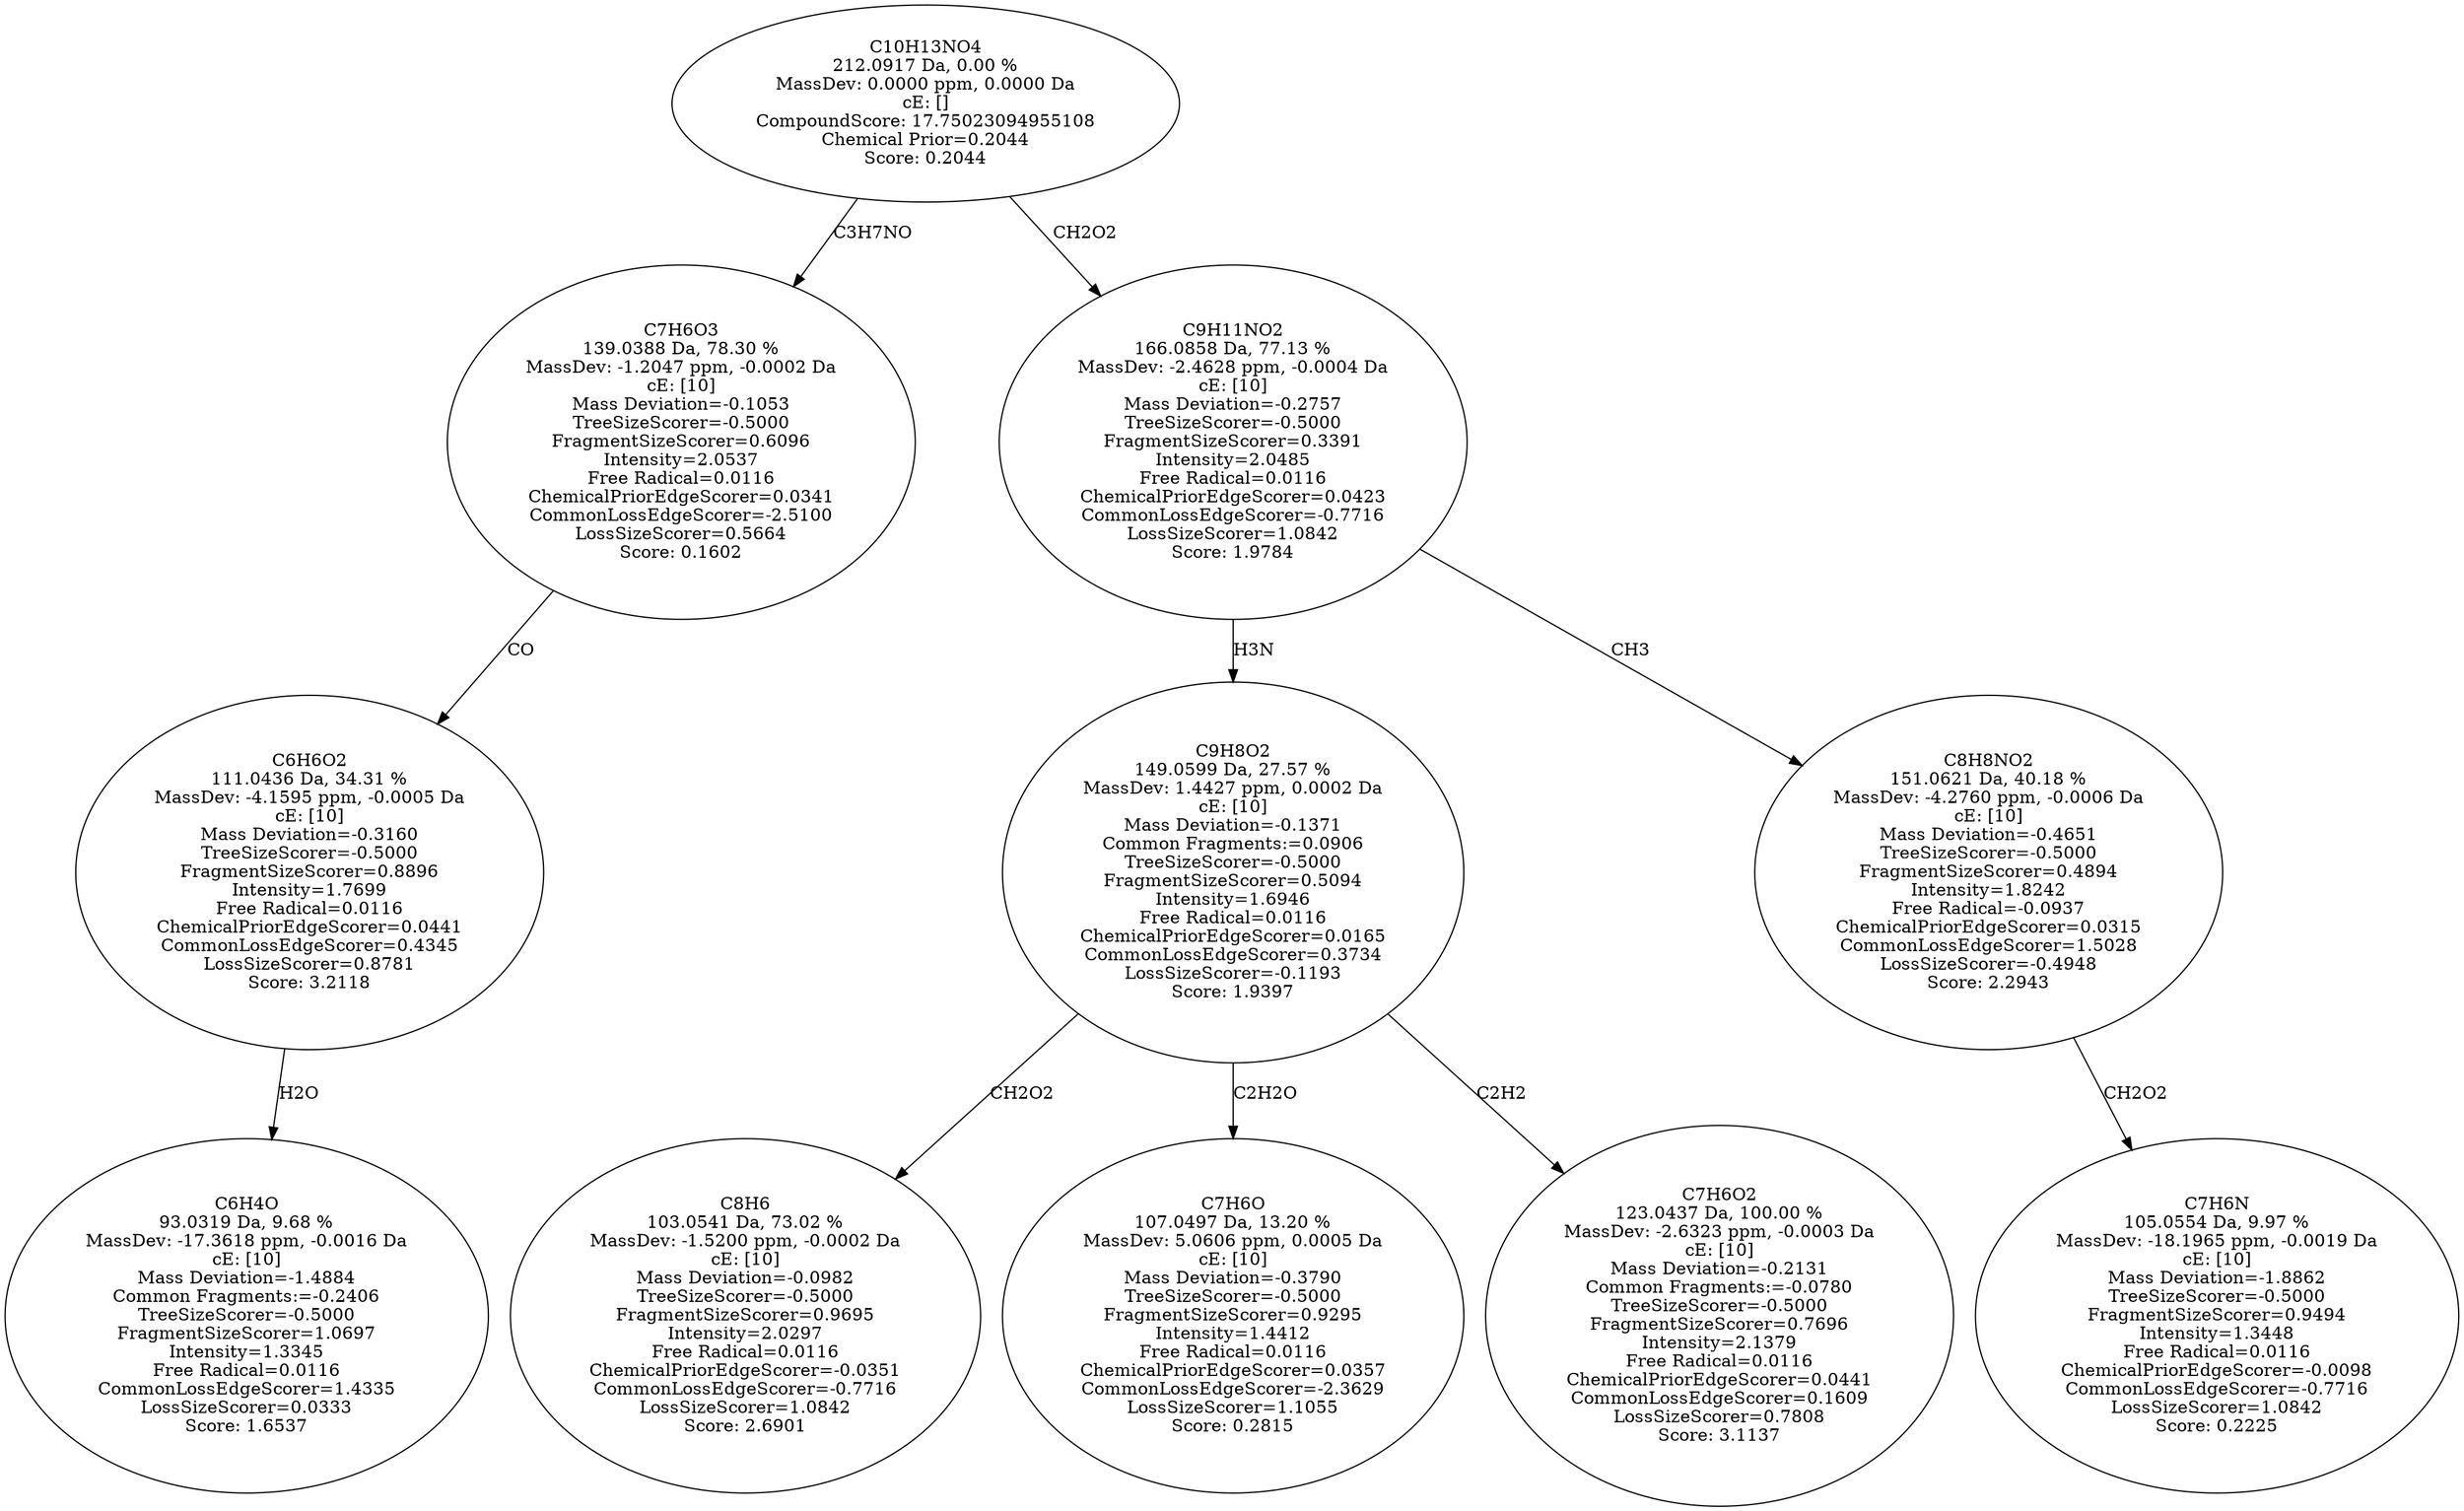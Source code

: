 strict digraph {
v1 [label="C6H4O\n93.0319 Da, 9.68 %\nMassDev: -17.3618 ppm, -0.0016 Da\ncE: [10]\nMass Deviation=-1.4884\nCommon Fragments:=-0.2406\nTreeSizeScorer=-0.5000\nFragmentSizeScorer=1.0697\nIntensity=1.3345\nFree Radical=0.0116\nCommonLossEdgeScorer=1.4335\nLossSizeScorer=0.0333\nScore: 1.6537"];
v2 [label="C6H6O2\n111.0436 Da, 34.31 %\nMassDev: -4.1595 ppm, -0.0005 Da\ncE: [10]\nMass Deviation=-0.3160\nTreeSizeScorer=-0.5000\nFragmentSizeScorer=0.8896\nIntensity=1.7699\nFree Radical=0.0116\nChemicalPriorEdgeScorer=0.0441\nCommonLossEdgeScorer=0.4345\nLossSizeScorer=0.8781\nScore: 3.2118"];
v3 [label="C7H6O3\n139.0388 Da, 78.30 %\nMassDev: -1.2047 ppm, -0.0002 Da\ncE: [10]\nMass Deviation=-0.1053\nTreeSizeScorer=-0.5000\nFragmentSizeScorer=0.6096\nIntensity=2.0537\nFree Radical=0.0116\nChemicalPriorEdgeScorer=0.0341\nCommonLossEdgeScorer=-2.5100\nLossSizeScorer=0.5664\nScore: 0.1602"];
v4 [label="C8H6\n103.0541 Da, 73.02 %\nMassDev: -1.5200 ppm, -0.0002 Da\ncE: [10]\nMass Deviation=-0.0982\nTreeSizeScorer=-0.5000\nFragmentSizeScorer=0.9695\nIntensity=2.0297\nFree Radical=0.0116\nChemicalPriorEdgeScorer=-0.0351\nCommonLossEdgeScorer=-0.7716\nLossSizeScorer=1.0842\nScore: 2.6901"];
v5 [label="C7H6O\n107.0497 Da, 13.20 %\nMassDev: 5.0606 ppm, 0.0005 Da\ncE: [10]\nMass Deviation=-0.3790\nTreeSizeScorer=-0.5000\nFragmentSizeScorer=0.9295\nIntensity=1.4412\nFree Radical=0.0116\nChemicalPriorEdgeScorer=0.0357\nCommonLossEdgeScorer=-2.3629\nLossSizeScorer=1.1055\nScore: 0.2815"];
v6 [label="C7H6O2\n123.0437 Da, 100.00 %\nMassDev: -2.6323 ppm, -0.0003 Da\ncE: [10]\nMass Deviation=-0.2131\nCommon Fragments:=-0.0780\nTreeSizeScorer=-0.5000\nFragmentSizeScorer=0.7696\nIntensity=2.1379\nFree Radical=0.0116\nChemicalPriorEdgeScorer=0.0441\nCommonLossEdgeScorer=0.1609\nLossSizeScorer=0.7808\nScore: 3.1137"];
v7 [label="C9H8O2\n149.0599 Da, 27.57 %\nMassDev: 1.4427 ppm, 0.0002 Da\ncE: [10]\nMass Deviation=-0.1371\nCommon Fragments:=0.0906\nTreeSizeScorer=-0.5000\nFragmentSizeScorer=0.5094\nIntensity=1.6946\nFree Radical=0.0116\nChemicalPriorEdgeScorer=0.0165\nCommonLossEdgeScorer=0.3734\nLossSizeScorer=-0.1193\nScore: 1.9397"];
v8 [label="C7H6N\n105.0554 Da, 9.97 %\nMassDev: -18.1965 ppm, -0.0019 Da\ncE: [10]\nMass Deviation=-1.8862\nTreeSizeScorer=-0.5000\nFragmentSizeScorer=0.9494\nIntensity=1.3448\nFree Radical=0.0116\nChemicalPriorEdgeScorer=-0.0098\nCommonLossEdgeScorer=-0.7716\nLossSizeScorer=1.0842\nScore: 0.2225"];
v9 [label="C8H8NO2\n151.0621 Da, 40.18 %\nMassDev: -4.2760 ppm, -0.0006 Da\ncE: [10]\nMass Deviation=-0.4651\nTreeSizeScorer=-0.5000\nFragmentSizeScorer=0.4894\nIntensity=1.8242\nFree Radical=-0.0937\nChemicalPriorEdgeScorer=0.0315\nCommonLossEdgeScorer=1.5028\nLossSizeScorer=-0.4948\nScore: 2.2943"];
v10 [label="C9H11NO2\n166.0858 Da, 77.13 %\nMassDev: -2.4628 ppm, -0.0004 Da\ncE: [10]\nMass Deviation=-0.2757\nTreeSizeScorer=-0.5000\nFragmentSizeScorer=0.3391\nIntensity=2.0485\nFree Radical=0.0116\nChemicalPriorEdgeScorer=0.0423\nCommonLossEdgeScorer=-0.7716\nLossSizeScorer=1.0842\nScore: 1.9784"];
v11 [label="C10H13NO4\n212.0917 Da, 0.00 %\nMassDev: 0.0000 ppm, 0.0000 Da\ncE: []\nCompoundScore: 17.75023094955108\nChemical Prior=0.2044\nScore: 0.2044"];
v2 -> v1 [label="H2O"];
v3 -> v2 [label="CO"];
v11 -> v3 [label="C3H7NO"];
v7 -> v4 [label="CH2O2"];
v7 -> v5 [label="C2H2O"];
v7 -> v6 [label="C2H2"];
v10 -> v7 [label="H3N"];
v9 -> v8 [label="CH2O2"];
v10 -> v9 [label="CH3"];
v11 -> v10 [label="CH2O2"];
}